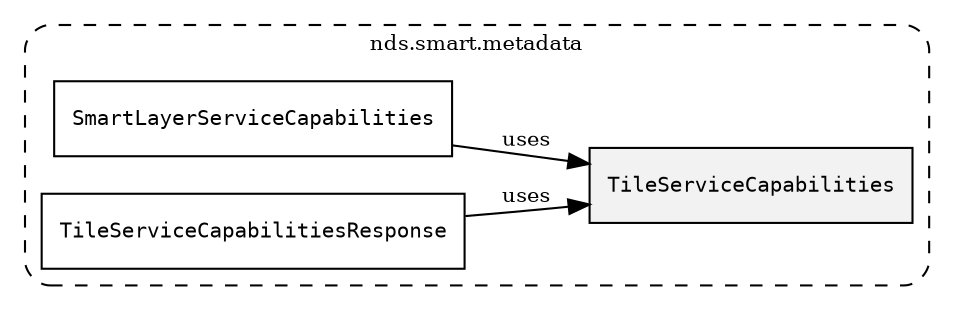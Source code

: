 /**
 * This dot file creates symbol collaboration diagram for TileServiceCapabilities.
 */
digraph ZSERIO
{
    node [shape=box, fontsize=10];
    rankdir="LR";
    fontsize=10;
    tooltip="TileServiceCapabilities collaboration diagram";

    subgraph "cluster_nds.smart.metadata"
    {
        style="dashed, rounded";
        label="nds.smart.metadata";
        tooltip="Package nds.smart.metadata";
        href="../../../content/packages/nds.smart.metadata.html#Package-nds-smart-metadata";
        target="_parent";

        "TileServiceCapabilities" [style="filled", fillcolor="#0000000D", target="_parent", label=<<font face="monospace"><table align="center" border="0" cellspacing="0" cellpadding="0"><tr><td href="../../../content/packages/nds.smart.metadata.html#Bitmask-TileServiceCapabilities" title="Bitmask defined in nds.smart.metadata">TileServiceCapabilities</td></tr></table></font>>];
        "SmartLayerServiceCapabilities" [target="_parent", label=<<font face="monospace"><table align="center" border="0" cellspacing="0" cellpadding="0"><tr><td href="../../../content/packages/nds.smart.metadata.html#Choice-SmartLayerServiceCapabilities" title="Choice defined in nds.smart.metadata">SmartLayerServiceCapabilities</td></tr></table></font>>];
        "TileServiceCapabilitiesResponse" [target="_parent", label=<<font face="monospace"><table align="center" border="0" cellspacing="0" cellpadding="0"><tr><td href="../../../content/packages/nds.smart.metadata.html#Structure-TileServiceCapabilitiesResponse" title="Structure defined in nds.smart.metadata">TileServiceCapabilitiesResponse</td></tr></table></font>>];
    }

    "SmartLayerServiceCapabilities" -> "TileServiceCapabilities" [label="uses", fontsize=10];
    "TileServiceCapabilitiesResponse" -> "TileServiceCapabilities" [label="uses", fontsize=10];
}
